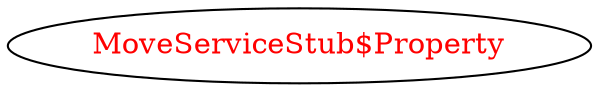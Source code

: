 digraph dependencyGraph {
 concentrate=true;
 ranksep="2.0";
 rankdir="LR"; 
 splines="ortho";
"MoveServiceStub$Property" [fontcolor="red"];
}
